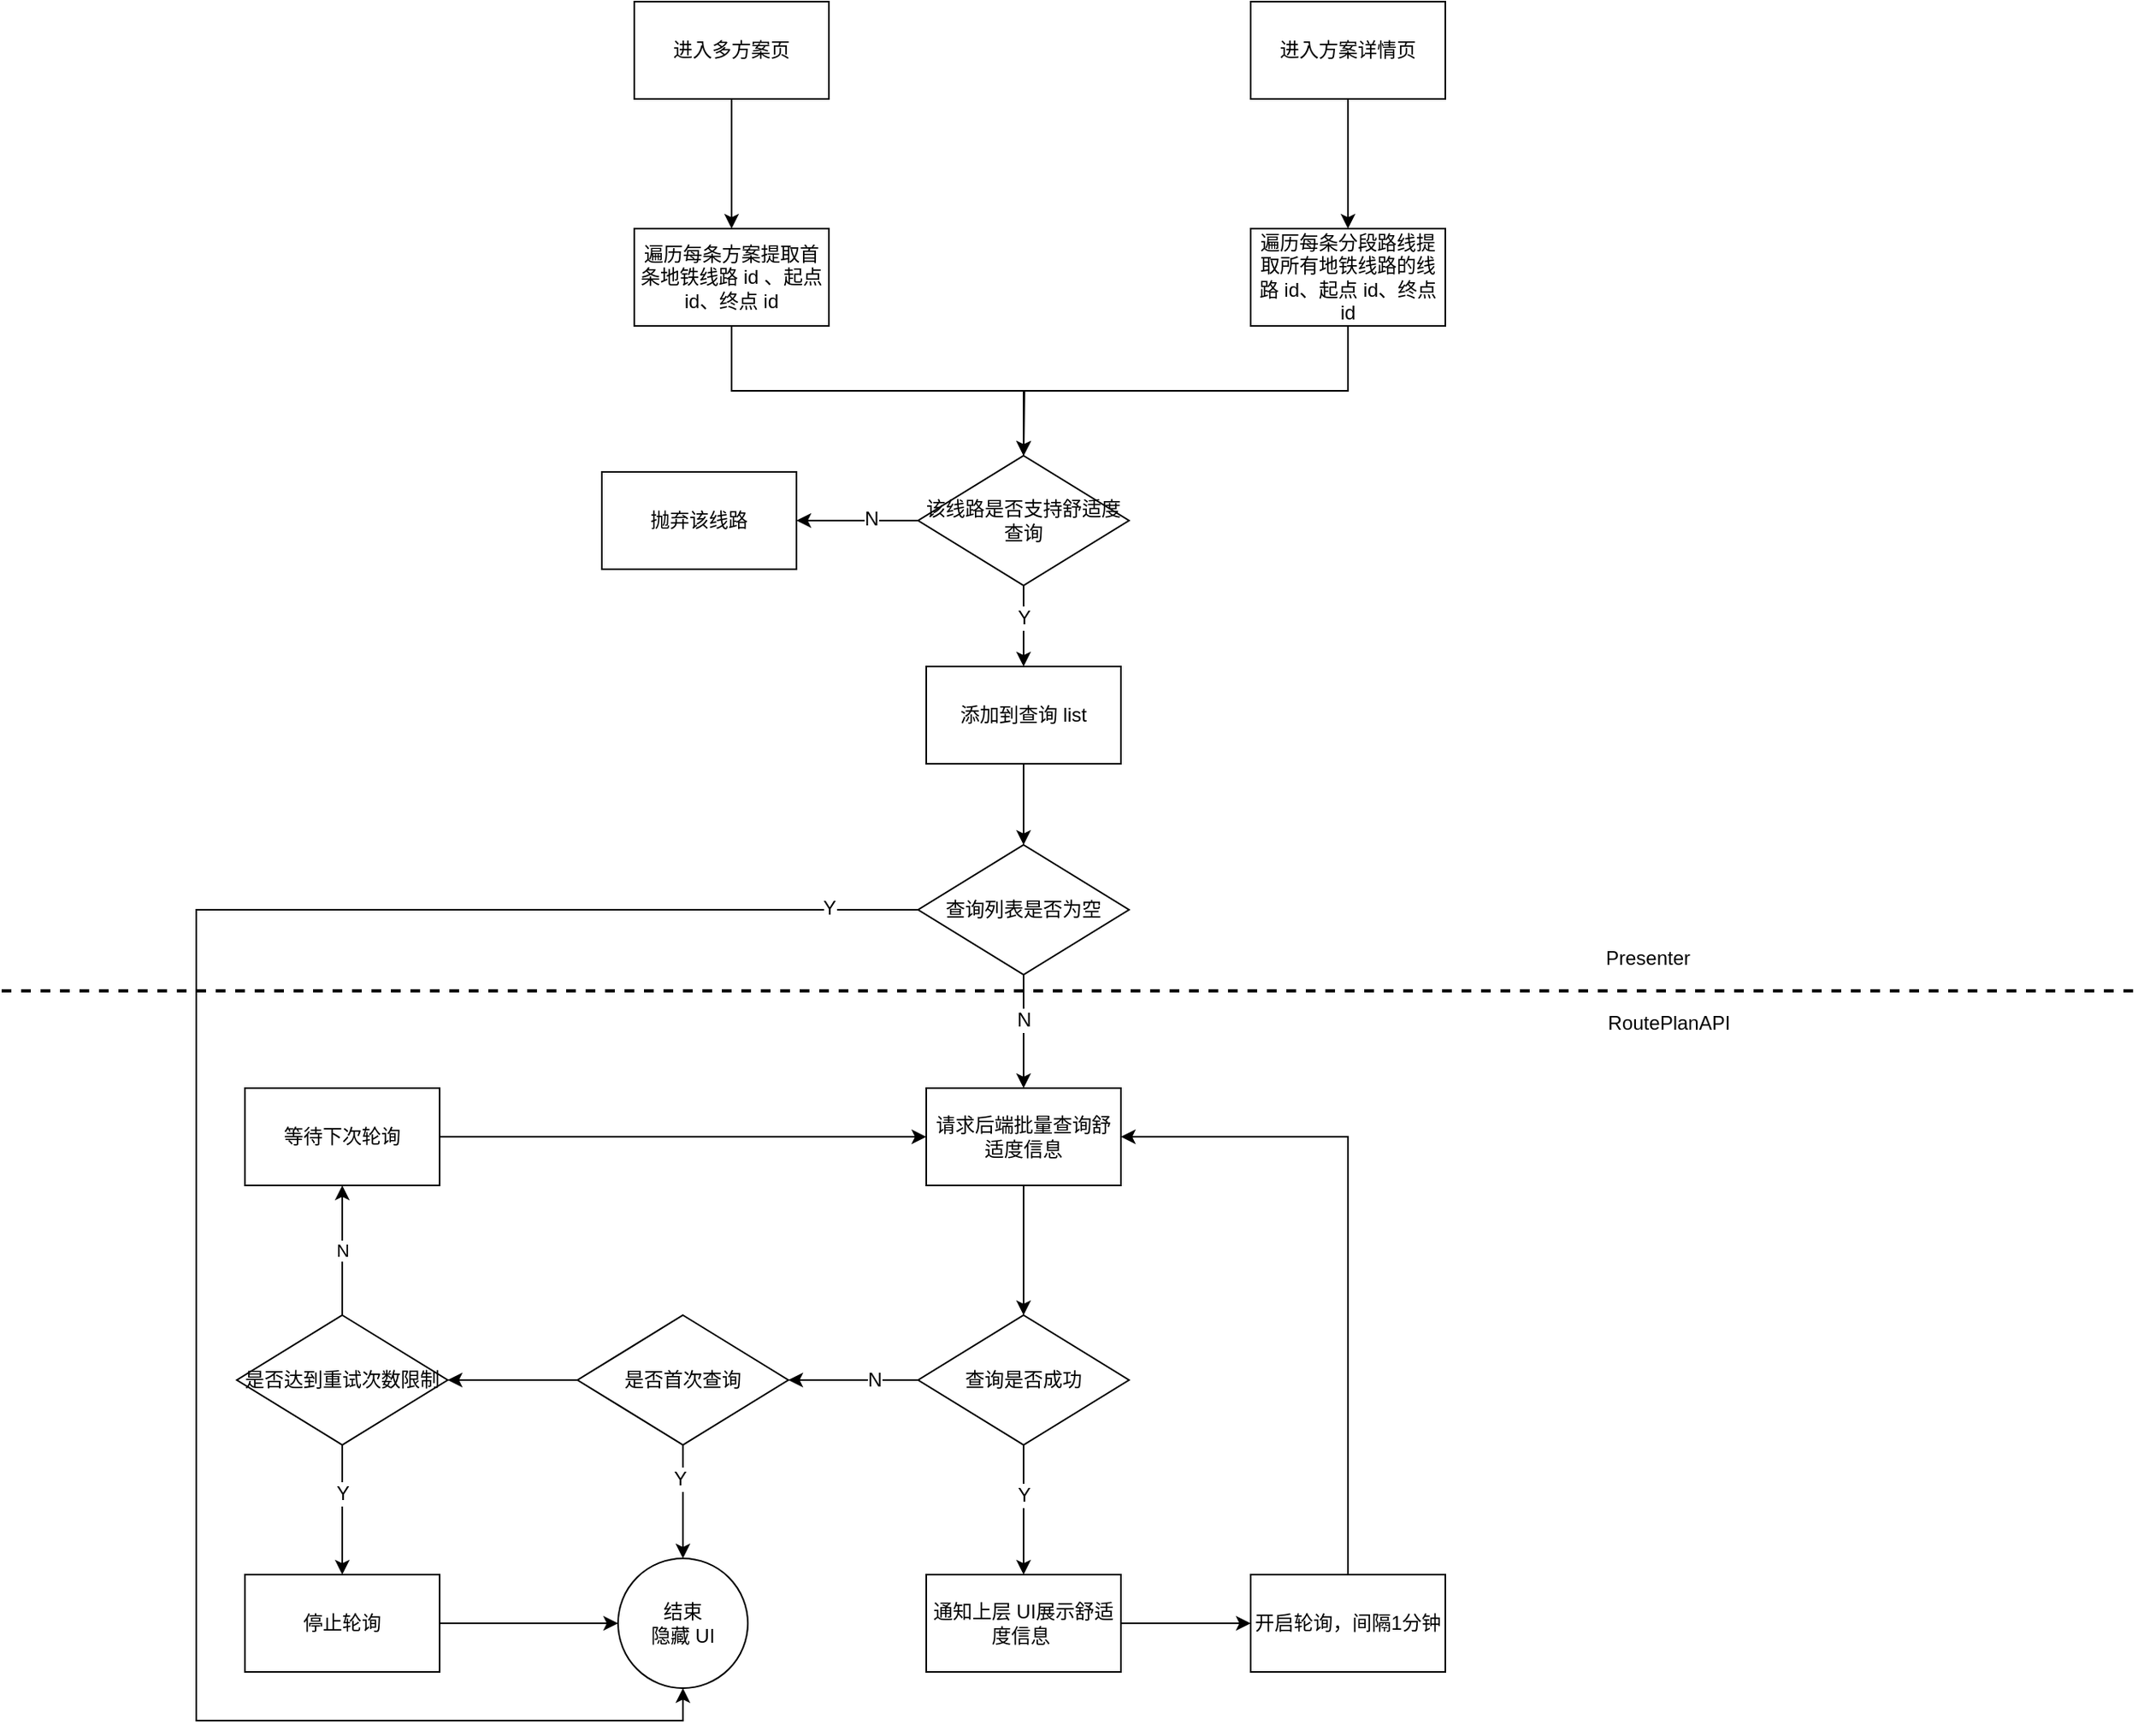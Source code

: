 <mxfile version="12.6.8" type="github" pages="2">
  <diagram id="gPn4T5LWa-5Pv8imsY5v" name="Page-1">
    <mxGraphModel dx="2355" dy="1568" grid="1" gridSize="10" guides="1" tooltips="1" connect="1" arrows="1" fold="1" page="1" pageScale="1" pageWidth="1169" pageHeight="827" math="0" shadow="0">
      <root>
        <mxCell id="0"/>
        <mxCell id="1" parent="0"/>
        <mxCell id="HenfjSH_k8gea2s9kb1--11" style="edgeStyle=orthogonalEdgeStyle;rounded=0;orthogonalLoop=1;jettySize=auto;html=1;exitX=0.5;exitY=1;exitDx=0;exitDy=0;entryX=0.5;entryY=0;entryDx=0;entryDy=0;" edge="1" parent="1" source="HenfjSH_k8gea2s9kb1--7" target="HenfjSH_k8gea2s9kb1--10">
          <mxGeometry relative="1" as="geometry"/>
        </mxCell>
        <mxCell id="HenfjSH_k8gea2s9kb1--7" value="请求后端批量查询舒适度信息" style="rounded=0;whiteSpace=wrap;html=1;" vertex="1" parent="1">
          <mxGeometry x="350" y="350" width="120" height="60" as="geometry"/>
        </mxCell>
        <mxCell id="HenfjSH_k8gea2s9kb1--13" value="" style="edgeStyle=orthogonalEdgeStyle;rounded=0;orthogonalLoop=1;jettySize=auto;html=1;" edge="1" parent="1" source="HenfjSH_k8gea2s9kb1--10">
          <mxGeometry relative="1" as="geometry">
            <mxPoint x="410" y="650" as="targetPoint"/>
          </mxGeometry>
        </mxCell>
        <mxCell id="HenfjSH_k8gea2s9kb1--20" value="Y" style="text;html=1;align=center;verticalAlign=middle;resizable=0;points=[];labelBackgroundColor=#ffffff;" vertex="1" connectable="0" parent="HenfjSH_k8gea2s9kb1--13">
          <mxGeometry x="-0.225" relative="1" as="geometry">
            <mxPoint as="offset"/>
          </mxGeometry>
        </mxCell>
        <mxCell id="HenfjSH_k8gea2s9kb1--22" value="" style="edgeStyle=orthogonalEdgeStyle;rounded=0;orthogonalLoop=1;jettySize=auto;html=1;" edge="1" parent="1" source="HenfjSH_k8gea2s9kb1--10" target="HenfjSH_k8gea2s9kb1--21">
          <mxGeometry relative="1" as="geometry"/>
        </mxCell>
        <mxCell id="HenfjSH_k8gea2s9kb1--23" value="N" style="text;html=1;align=center;verticalAlign=middle;resizable=0;points=[];labelBackgroundColor=#ffffff;" vertex="1" connectable="0" parent="HenfjSH_k8gea2s9kb1--22">
          <mxGeometry x="-0.325" relative="1" as="geometry">
            <mxPoint as="offset"/>
          </mxGeometry>
        </mxCell>
        <mxCell id="HenfjSH_k8gea2s9kb1--10" value="查询是否成功" style="rhombus;whiteSpace=wrap;html=1;" vertex="1" parent="1">
          <mxGeometry x="345" y="490" width="130" height="80" as="geometry"/>
        </mxCell>
        <mxCell id="HenfjSH_k8gea2s9kb1--25" value="" style="edgeStyle=orthogonalEdgeStyle;rounded=0;orthogonalLoop=1;jettySize=auto;html=1;entryX=0.5;entryY=0;entryDx=0;entryDy=0;" edge="1" parent="1" source="HenfjSH_k8gea2s9kb1--21" target="HenfjSH_k8gea2s9kb1--27">
          <mxGeometry relative="1" as="geometry">
            <mxPoint x="200" y="650" as="targetPoint"/>
          </mxGeometry>
        </mxCell>
        <mxCell id="HenfjSH_k8gea2s9kb1--26" value="Y" style="text;html=1;align=center;verticalAlign=middle;resizable=0;points=[];labelBackgroundColor=#ffffff;" vertex="1" connectable="0" parent="HenfjSH_k8gea2s9kb1--25">
          <mxGeometry x="-0.4" y="-2" relative="1" as="geometry">
            <mxPoint as="offset"/>
          </mxGeometry>
        </mxCell>
        <mxCell id="HenfjSH_k8gea2s9kb1--32" value="" style="edgeStyle=orthogonalEdgeStyle;rounded=0;orthogonalLoop=1;jettySize=auto;html=1;" edge="1" parent="1" source="HenfjSH_k8gea2s9kb1--21" target="HenfjSH_k8gea2s9kb1--31">
          <mxGeometry relative="1" as="geometry"/>
        </mxCell>
        <mxCell id="HenfjSH_k8gea2s9kb1--21" value="是否首次查询" style="rhombus;whiteSpace=wrap;html=1;" vertex="1" parent="1">
          <mxGeometry x="135" y="490" width="130" height="80" as="geometry"/>
        </mxCell>
        <mxCell id="HenfjSH_k8gea2s9kb1--33" style="edgeStyle=orthogonalEdgeStyle;rounded=0;orthogonalLoop=1;jettySize=auto;html=1;exitX=0.5;exitY=1;exitDx=0;exitDy=0;entryX=0.5;entryY=0;entryDx=0;entryDy=0;" edge="1" parent="1" source="HenfjSH_k8gea2s9kb1--31" target="HenfjSH_k8gea2s9kb1--39">
          <mxGeometry relative="1" as="geometry"/>
        </mxCell>
        <mxCell id="HenfjSH_k8gea2s9kb1--34" value="Y" style="text;html=1;align=center;verticalAlign=middle;resizable=0;points=[];labelBackgroundColor=#ffffff;" vertex="1" connectable="0" parent="HenfjSH_k8gea2s9kb1--33">
          <mxGeometry x="-0.729" y="-1" relative="1" as="geometry">
            <mxPoint x="1" y="19" as="offset"/>
          </mxGeometry>
        </mxCell>
        <mxCell id="HenfjSH_k8gea2s9kb1--37" value="N" style="edgeStyle=orthogonalEdgeStyle;rounded=0;orthogonalLoop=1;jettySize=auto;html=1;exitX=0.5;exitY=0;exitDx=0;exitDy=0;entryX=0.5;entryY=1;entryDx=0;entryDy=0;" edge="1" parent="1" source="HenfjSH_k8gea2s9kb1--31" target="HenfjSH_k8gea2s9kb1--35">
          <mxGeometry relative="1" as="geometry"/>
        </mxCell>
        <mxCell id="HenfjSH_k8gea2s9kb1--31" value="是否达到重试次数限制" style="rhombus;whiteSpace=wrap;html=1;" vertex="1" parent="1">
          <mxGeometry x="-75" y="490" width="130" height="80" as="geometry"/>
        </mxCell>
        <mxCell id="HenfjSH_k8gea2s9kb1--17" value="" style="edgeStyle=orthogonalEdgeStyle;rounded=0;orthogonalLoop=1;jettySize=auto;html=1;" edge="1" parent="1" source="HenfjSH_k8gea2s9kb1--15" target="HenfjSH_k8gea2s9kb1--16">
          <mxGeometry relative="1" as="geometry"/>
        </mxCell>
        <mxCell id="HenfjSH_k8gea2s9kb1--15" value="通知上层 UI展示舒适度信息&amp;nbsp;" style="rounded=0;whiteSpace=wrap;html=1;" vertex="1" parent="1">
          <mxGeometry x="350" y="650" width="120" height="60" as="geometry"/>
        </mxCell>
        <mxCell id="HenfjSH_k8gea2s9kb1--18" style="edgeStyle=orthogonalEdgeStyle;rounded=0;orthogonalLoop=1;jettySize=auto;html=1;exitX=0.5;exitY=0;exitDx=0;exitDy=0;entryX=1;entryY=0.5;entryDx=0;entryDy=0;" edge="1" parent="1" source="HenfjSH_k8gea2s9kb1--16" target="HenfjSH_k8gea2s9kb1--7">
          <mxGeometry relative="1" as="geometry"/>
        </mxCell>
        <mxCell id="HenfjSH_k8gea2s9kb1--16" value="开启轮询，间隔1分钟" style="rounded=0;whiteSpace=wrap;html=1;" vertex="1" parent="1">
          <mxGeometry x="550" y="650" width="120" height="60" as="geometry"/>
        </mxCell>
        <mxCell id="HenfjSH_k8gea2s9kb1--27" value="结束&lt;br&gt;隐藏 UI" style="ellipse;whiteSpace=wrap;html=1;aspect=fixed;" vertex="1" parent="1">
          <mxGeometry x="160" y="640" width="80" height="80" as="geometry"/>
        </mxCell>
        <mxCell id="HenfjSH_k8gea2s9kb1--36" style="edgeStyle=orthogonalEdgeStyle;rounded=0;orthogonalLoop=1;jettySize=auto;html=1;entryX=0;entryY=0.5;entryDx=0;entryDy=0;" edge="1" parent="1" source="HenfjSH_k8gea2s9kb1--35" target="HenfjSH_k8gea2s9kb1--7">
          <mxGeometry relative="1" as="geometry"/>
        </mxCell>
        <mxCell id="HenfjSH_k8gea2s9kb1--35" value="等待下次轮询" style="rounded=0;whiteSpace=wrap;html=1;" vertex="1" parent="1">
          <mxGeometry x="-70" y="350" width="120" height="60" as="geometry"/>
        </mxCell>
        <mxCell id="HenfjSH_k8gea2s9kb1--40" style="edgeStyle=orthogonalEdgeStyle;rounded=0;orthogonalLoop=1;jettySize=auto;html=1;exitX=1;exitY=0.5;exitDx=0;exitDy=0;entryX=0;entryY=0.5;entryDx=0;entryDy=0;" edge="1" parent="1" source="HenfjSH_k8gea2s9kb1--39" target="HenfjSH_k8gea2s9kb1--27">
          <mxGeometry relative="1" as="geometry"/>
        </mxCell>
        <mxCell id="HenfjSH_k8gea2s9kb1--39" value="停止轮询" style="rounded=0;whiteSpace=wrap;html=1;" vertex="1" parent="1">
          <mxGeometry x="-70" y="650" width="120" height="60" as="geometry"/>
        </mxCell>
        <mxCell id="Eznupl1_KL1I8H9aw7wR-13" style="edgeStyle=orthogonalEdgeStyle;rounded=0;orthogonalLoop=1;jettySize=auto;html=1;exitX=0.5;exitY=1;exitDx=0;exitDy=0;entryX=0.5;entryY=0;entryDx=0;entryDy=0;" edge="1" parent="1" source="Eznupl1_KL1I8H9aw7wR-10" target="HenfjSH_k8gea2s9kb1--7">
          <mxGeometry relative="1" as="geometry"/>
        </mxCell>
        <mxCell id="Eznupl1_KL1I8H9aw7wR-14" value="N" style="text;html=1;align=center;verticalAlign=middle;resizable=0;points=[];labelBackgroundColor=#ffffff;" vertex="1" connectable="0" parent="Eznupl1_KL1I8H9aw7wR-13">
          <mxGeometry x="-0.2" relative="1" as="geometry">
            <mxPoint as="offset"/>
          </mxGeometry>
        </mxCell>
        <mxCell id="Eznupl1_KL1I8H9aw7wR-16" style="edgeStyle=orthogonalEdgeStyle;rounded=0;orthogonalLoop=1;jettySize=auto;html=1;exitX=0;exitY=0.5;exitDx=0;exitDy=0;entryX=0.5;entryY=1;entryDx=0;entryDy=0;" edge="1" parent="1" source="Eznupl1_KL1I8H9aw7wR-10" target="HenfjSH_k8gea2s9kb1--27">
          <mxGeometry relative="1" as="geometry">
            <Array as="points">
              <mxPoint x="-100" y="240"/>
              <mxPoint x="-100" y="740"/>
              <mxPoint x="200" y="740"/>
            </Array>
          </mxGeometry>
        </mxCell>
        <mxCell id="Eznupl1_KL1I8H9aw7wR-17" value="Y" style="text;html=1;align=center;verticalAlign=middle;resizable=0;points=[];labelBackgroundColor=#ffffff;" vertex="1" connectable="0" parent="Eznupl1_KL1I8H9aw7wR-16">
          <mxGeometry x="-0.913" y="-1" relative="1" as="geometry">
            <mxPoint as="offset"/>
          </mxGeometry>
        </mxCell>
        <mxCell id="Eznupl1_KL1I8H9aw7wR-10" value="查询列表是否为空" style="rhombus;whiteSpace=wrap;html=1;" vertex="1" parent="1">
          <mxGeometry x="345" y="200" width="130" height="80" as="geometry"/>
        </mxCell>
        <mxCell id="Eznupl1_KL1I8H9aw7wR-12" value="" style="group" vertex="1" connectable="0" parent="1">
          <mxGeometry x="150" y="-320" width="520" height="450" as="geometry"/>
        </mxCell>
        <mxCell id="Eznupl1_KL1I8H9aw7wR-2" value="" style="group" vertex="1" connectable="0" parent="Eznupl1_KL1I8H9aw7wR-12">
          <mxGeometry x="20" width="500" height="270" as="geometry"/>
        </mxCell>
        <mxCell id="Eznupl1_KL1I8H9aw7wR-1" value="" style="group" vertex="1" connectable="0" parent="Eznupl1_KL1I8H9aw7wR-2">
          <mxGeometry width="500" height="200" as="geometry"/>
        </mxCell>
        <mxCell id="HenfjSH_k8gea2s9kb1--1" value="进入多方案页" style="rounded=0;whiteSpace=wrap;html=1;" vertex="1" parent="Eznupl1_KL1I8H9aw7wR-1">
          <mxGeometry width="120" height="60" as="geometry"/>
        </mxCell>
        <mxCell id="HenfjSH_k8gea2s9kb1--4" value="" style="edgeStyle=orthogonalEdgeStyle;rounded=0;orthogonalLoop=1;jettySize=auto;html=1;" edge="1" parent="Eznupl1_KL1I8H9aw7wR-1" source="HenfjSH_k8gea2s9kb1--1" target="HenfjSH_k8gea2s9kb1--3">
          <mxGeometry relative="1" as="geometry"/>
        </mxCell>
        <mxCell id="HenfjSH_k8gea2s9kb1--2" value="进入方案详情页" style="rounded=0;whiteSpace=wrap;html=1;" vertex="1" parent="Eznupl1_KL1I8H9aw7wR-1">
          <mxGeometry x="380" width="120" height="60" as="geometry"/>
        </mxCell>
        <mxCell id="HenfjSH_k8gea2s9kb1--5" value="遍历每条分段路线提取所有地铁线路的线路 id、起点 id、终点 id" style="rounded=0;whiteSpace=wrap;html=1;" vertex="1" parent="Eznupl1_KL1I8H9aw7wR-1">
          <mxGeometry x="380" y="140" width="120" height="60" as="geometry"/>
        </mxCell>
        <mxCell id="HenfjSH_k8gea2s9kb1--6" value="" style="edgeStyle=orthogonalEdgeStyle;rounded=0;orthogonalLoop=1;jettySize=auto;html=1;" edge="1" parent="Eznupl1_KL1I8H9aw7wR-1" source="HenfjSH_k8gea2s9kb1--2" target="HenfjSH_k8gea2s9kb1--5">
          <mxGeometry relative="1" as="geometry"/>
        </mxCell>
        <mxCell id="Eznupl1_KL1I8H9aw7wR-11" value="" style="group" vertex="1" connectable="0" parent="Eznupl1_KL1I8H9aw7wR-1">
          <mxGeometry y="140" width="120" height="60" as="geometry"/>
        </mxCell>
        <mxCell id="HenfjSH_k8gea2s9kb1--3" value="遍历每条方案提取首条地铁线路 id 、起点 id、终点 id" style="rounded=0;whiteSpace=wrap;html=1;" vertex="1" parent="Eznupl1_KL1I8H9aw7wR-11">
          <mxGeometry width="120" height="60" as="geometry"/>
        </mxCell>
        <mxCell id="HenfjSH_k8gea2s9kb1--8" style="edgeStyle=orthogonalEdgeStyle;rounded=0;orthogonalLoop=1;jettySize=auto;html=1;exitX=0.5;exitY=1;exitDx=0;exitDy=0;" edge="1" parent="Eznupl1_KL1I8H9aw7wR-2" source="HenfjSH_k8gea2s9kb1--3">
          <mxGeometry relative="1" as="geometry">
            <mxPoint x="240" y="280" as="targetPoint"/>
          </mxGeometry>
        </mxCell>
        <mxCell id="Eznupl1_KL1I8H9aw7wR-3" value="该线路是否支持舒适度查询" style="rhombus;whiteSpace=wrap;html=1;" vertex="1" parent="Eznupl1_KL1I8H9aw7wR-12">
          <mxGeometry x="195" y="280" width="130" height="80" as="geometry"/>
        </mxCell>
        <mxCell id="Eznupl1_KL1I8H9aw7wR-4" value="添加到查询 list" style="rounded=0;whiteSpace=wrap;html=1;glass=0;" vertex="1" parent="Eznupl1_KL1I8H9aw7wR-12">
          <mxGeometry x="200" y="410" width="120" height="60" as="geometry"/>
        </mxCell>
        <mxCell id="Eznupl1_KL1I8H9aw7wR-5" style="edgeStyle=orthogonalEdgeStyle;rounded=0;orthogonalLoop=1;jettySize=auto;html=1;exitX=0.5;exitY=1;exitDx=0;exitDy=0;entryX=0.5;entryY=0;entryDx=0;entryDy=0;" edge="1" parent="Eznupl1_KL1I8H9aw7wR-12" source="Eznupl1_KL1I8H9aw7wR-3" target="Eznupl1_KL1I8H9aw7wR-4">
          <mxGeometry relative="1" as="geometry"/>
        </mxCell>
        <mxCell id="Eznupl1_KL1I8H9aw7wR-6" value="Y" style="text;html=1;align=center;verticalAlign=middle;resizable=0;points=[];labelBackgroundColor=#ffffff;" vertex="1" connectable="0" parent="Eznupl1_KL1I8H9aw7wR-5">
          <mxGeometry x="-0.2" y="1" relative="1" as="geometry">
            <mxPoint x="-1" as="offset"/>
          </mxGeometry>
        </mxCell>
        <mxCell id="Eznupl1_KL1I8H9aw7wR-7" value="抛弃该线路" style="rounded=0;whiteSpace=wrap;html=1;glass=0;" vertex="1" parent="Eznupl1_KL1I8H9aw7wR-12">
          <mxGeometry y="290" width="120" height="60" as="geometry"/>
        </mxCell>
        <mxCell id="Eznupl1_KL1I8H9aw7wR-8" style="edgeStyle=orthogonalEdgeStyle;rounded=0;orthogonalLoop=1;jettySize=auto;html=1;exitX=0;exitY=0.5;exitDx=0;exitDy=0;entryX=1;entryY=0.5;entryDx=0;entryDy=0;" edge="1" parent="Eznupl1_KL1I8H9aw7wR-12" source="Eznupl1_KL1I8H9aw7wR-3" target="Eznupl1_KL1I8H9aw7wR-7">
          <mxGeometry relative="1" as="geometry"/>
        </mxCell>
        <mxCell id="Eznupl1_KL1I8H9aw7wR-9" value="N" style="text;html=1;align=center;verticalAlign=middle;resizable=0;points=[];labelBackgroundColor=#ffffff;" vertex="1" connectable="0" parent="Eznupl1_KL1I8H9aw7wR-8">
          <mxGeometry x="-0.227" y="-1" relative="1" as="geometry">
            <mxPoint as="offset"/>
          </mxGeometry>
        </mxCell>
        <mxCell id="HenfjSH_k8gea2s9kb1--9" style="edgeStyle=orthogonalEdgeStyle;rounded=0;orthogonalLoop=1;jettySize=auto;html=1;exitX=0.5;exitY=1;exitDx=0;exitDy=0;entryX=0.5;entryY=0;entryDx=0;entryDy=0;" edge="1" parent="Eznupl1_KL1I8H9aw7wR-12" source="HenfjSH_k8gea2s9kb1--5" target="Eznupl1_KL1I8H9aw7wR-3">
          <mxGeometry relative="1" as="geometry">
            <mxPoint x="260" y="270" as="targetPoint"/>
          </mxGeometry>
        </mxCell>
        <mxCell id="Eznupl1_KL1I8H9aw7wR-15" style="edgeStyle=orthogonalEdgeStyle;rounded=0;orthogonalLoop=1;jettySize=auto;html=1;exitX=0.5;exitY=1;exitDx=0;exitDy=0;entryX=0.5;entryY=0;entryDx=0;entryDy=0;" edge="1" parent="1" source="Eznupl1_KL1I8H9aw7wR-4" target="Eznupl1_KL1I8H9aw7wR-10">
          <mxGeometry relative="1" as="geometry"/>
        </mxCell>
        <mxCell id="8QcaLxMcxfUYf4TioDTT-1" value="" style="endArrow=none;dashed=1;html=1;strokeWidth=2;" edge="1" parent="1">
          <mxGeometry width="50" height="50" relative="1" as="geometry">
            <mxPoint x="-220" y="290" as="sourcePoint"/>
            <mxPoint x="1094" y="290" as="targetPoint"/>
          </mxGeometry>
        </mxCell>
        <mxCell id="8QcaLxMcxfUYf4TioDTT-2" value="Presenter" style="text;html=1;strokeColor=none;fillColor=none;align=center;verticalAlign=middle;whiteSpace=wrap;rounded=0;glass=0;" vertex="1" parent="1">
          <mxGeometry x="760" y="260" width="70" height="20" as="geometry"/>
        </mxCell>
        <mxCell id="8QcaLxMcxfUYf4TioDTT-4" value="RoutePlanAPI" style="text;html=1;strokeColor=none;fillColor=none;align=center;verticalAlign=middle;whiteSpace=wrap;rounded=0;glass=0;" vertex="1" parent="1">
          <mxGeometry x="758" y="300" width="100" height="20" as="geometry"/>
        </mxCell>
      </root>
    </mxGraphModel>
  </diagram>
  <diagram id="56V60ch6lTP60x9Co9Qi" name="Page-2">
    <mxGraphModel dx="1186" dy="741" grid="1" gridSize="10" guides="1" tooltips="1" connect="1" arrows="1" fold="1" page="1" pageScale="1" pageWidth="1169" pageHeight="827" math="0" shadow="0">
      <root>
        <mxCell id="lyixq1YqF4zrJ6rr9x3J-0"/>
        <mxCell id="lyixq1YqF4zrJ6rr9x3J-1" parent="lyixq1YqF4zrJ6rr9x3J-0"/>
        <mxCell id="lyixq1YqF4zrJ6rr9x3J-12" value="&lt;p style=&quot;margin: 0px ; margin-top: 4px ; text-align: center&quot;&gt;&lt;b&gt;SubwayComfortInfo&lt;/b&gt;&lt;/p&gt;&lt;hr size=&quot;1&quot;&gt;&lt;p style=&quot;margin: 0px ; margin-left: 4px&quot;&gt;+ SubwayID: String&lt;/p&gt;&lt;p style=&quot;margin: 0px ; margin-left: 4px&quot;&gt;+ StartID: String&lt;/p&gt;&lt;p style=&quot;margin: 0px ; margin-left: 4px&quot;&gt;+ DestID: String&lt;/p&gt;&lt;p style=&quot;margin: 0px ; margin-left: 4px&quot;&gt;+ ComfortLevel: int&lt;/p&gt;" style="verticalAlign=top;align=left;overflow=fill;fontSize=12;fontFamily=Helvetica;html=1;glass=0;" vertex="1" parent="lyixq1YqF4zrJ6rr9x3J-1">
          <mxGeometry x="200" y="275" width="150" height="100" as="geometry"/>
        </mxCell>
        <mxCell id="lyixq1YqF4zrJ6rr9x3J-14" value="&lt;p style=&quot;margin: 0px ; margin-top: 4px ; text-align: center&quot;&gt;&lt;i&gt;&amp;lt;&amp;lt;Interface&amp;gt;&amp;gt;&lt;/i&gt;&lt;br&gt;&lt;b&gt;SubwayComfortInfoListener&lt;/b&gt;&lt;/p&gt;&lt;hr size=&quot;1&quot;&gt;&lt;p style=&quot;margin: 0px ; margin-left: 4px&quot;&gt;+ onSubwayComfortInfoUpdate(List&amp;lt;SubwayComfortInfo&amp;gt;, int): void&lt;br&gt;&lt;/p&gt;" style="verticalAlign=top;align=left;overflow=fill;fontSize=12;fontFamily=Helvetica;html=1;glass=0;" vertex="1" parent="lyixq1YqF4zrJ6rr9x3J-1">
          <mxGeometry x="465" y="290" width="370" height="70" as="geometry"/>
        </mxCell>
        <mxCell id="9kqElNw9tE7CUsgn2Iay-0" value="&lt;p style=&quot;margin: 0px ; margin-top: 4px ; text-align: center&quot;&gt;&lt;b&gt;SubwayComfortManager&lt;/b&gt;&lt;/p&gt;&lt;hr size=&quot;1&quot;&gt;&lt;p style=&quot;margin: 0px ; margin-left: 4px&quot;&gt;- listener: SubwayComfortInfoListener&lt;/p&gt;&lt;hr size=&quot;1&quot;&gt;&lt;p style=&quot;margin: 0px ; margin-left: 4px&quot;&gt;+ startMonitoring(List&amp;lt;SubwayComfortInfo&amp;gt;, SubwayComfortInfoListener): void&lt;/p&gt;&lt;p style=&quot;margin: 0px ; margin-left: 4px&quot;&gt;&lt;span&gt;+ stopMonitoring(): void&lt;/span&gt;&lt;/p&gt;" style="verticalAlign=top;align=left;overflow=fill;fontSize=12;fontFamily=Helvetica;html=1;glass=0;" vertex="1" parent="lyixq1YqF4zrJ6rr9x3J-1">
          <mxGeometry x="430" y="90" width="440" height="100" as="geometry"/>
        </mxCell>
        <mxCell id="9kqElNw9tE7CUsgn2Iay-1" value="Use" style="endArrow=open;endSize=12;dashed=1;html=1;exitX=0.5;exitY=1;exitDx=0;exitDy=0;entryX=0.5;entryY=0;entryDx=0;entryDy=0;" edge="1" parent="lyixq1YqF4zrJ6rr9x3J-1" source="9kqElNw9tE7CUsgn2Iay-0" target="lyixq1YqF4zrJ6rr9x3J-14">
          <mxGeometry width="160" relative="1" as="geometry">
            <mxPoint x="550" y="450" as="sourcePoint"/>
            <mxPoint x="710" y="450" as="targetPoint"/>
          </mxGeometry>
        </mxCell>
        <mxCell id="9kqElNw9tE7CUsgn2Iay-2" value="Use" style="endArrow=open;endSize=12;dashed=1;html=1;exitX=0;exitY=0.5;exitDx=0;exitDy=0;entryX=1;entryY=0.5;entryDx=0;entryDy=0;" edge="1" parent="lyixq1YqF4zrJ6rr9x3J-1" source="lyixq1YqF4zrJ6rr9x3J-14" target="lyixq1YqF4zrJ6rr9x3J-12">
          <mxGeometry width="160" relative="1" as="geometry">
            <mxPoint x="320" y="470" as="sourcePoint"/>
            <mxPoint x="480" y="470" as="targetPoint"/>
          </mxGeometry>
        </mxCell>
      </root>
    </mxGraphModel>
  </diagram>
</mxfile>
